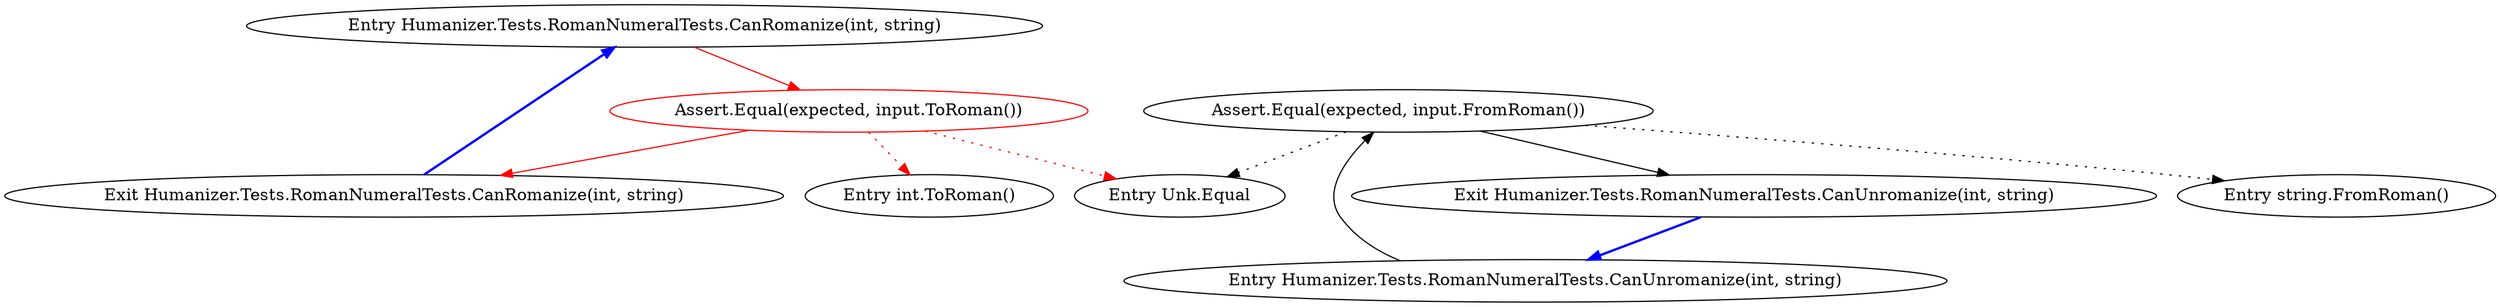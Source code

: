 digraph  {
n0 [label="Entry Humanizer.Tests.RomanNumeralTests.CanRomanize(int, string)", span="23-23", cluster="Humanizer.Tests.RomanNumeralTests.CanRomanize(int, string)"];
n1 [label="Assert.Equal(expected, input.ToRoman())", span="25-25", cluster="Humanizer.Tests.RomanNumeralTests.CanRomanize(int, string)", color=red, community=0];
n2 [label="Exit Humanizer.Tests.RomanNumeralTests.CanRomanize(int, string)", span="23-23", cluster="Humanizer.Tests.RomanNumeralTests.CanRomanize(int, string)"];
n3 [label="Entry int.ToRoman()", span="75-75", cluster="int.ToRoman()"];
n4 [label="Entry Unk.Equal", span="", cluster="Unk.Equal"];
n5 [label="Entry Humanizer.Tests.RomanNumeralTests.CanUnromanize(int, string)", span="43-43", cluster="Humanizer.Tests.RomanNumeralTests.CanUnromanize(int, string)"];
n6 [label="Assert.Equal(expected, input.FromRoman())", span="45-45", cluster="Humanizer.Tests.RomanNumeralTests.CanUnromanize(int, string)"];
n7 [label="Exit Humanizer.Tests.RomanNumeralTests.CanUnromanize(int, string)", span="43-43", cluster="Humanizer.Tests.RomanNumeralTests.CanUnromanize(int, string)"];
n8 [label="Entry string.FromRoman()", span="35-35", cluster="string.FromRoman()"];
n0 -> n1  [key=0, style=solid, color=red];
n1 -> n2  [key=0, style=solid, color=red];
n1 -> n3  [key=2, style=dotted, color=red];
n1 -> n4  [key=2, style=dotted, color=red];
n2 -> n0  [key=0, style=bold, color=blue];
n5 -> n6  [key=0, style=solid];
n6 -> n7  [key=0, style=solid];
n6 -> n8  [key=2, style=dotted];
n6 -> n4  [key=2, style=dotted];
n7 -> n5  [key=0, style=bold, color=blue];
}
